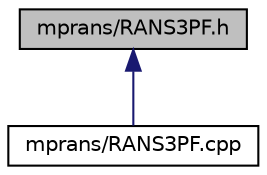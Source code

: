 digraph "mprans/RANS3PF.h"
{
 // LATEX_PDF_SIZE
  edge [fontname="Helvetica",fontsize="10",labelfontname="Helvetica",labelfontsize="10"];
  node [fontname="Helvetica",fontsize="10",shape=record];
  Node1 [label="mprans/RANS3PF.h",height=0.2,width=0.4,color="black", fillcolor="grey75", style="filled", fontcolor="black",tooltip=" "];
  Node1 -> Node2 [dir="back",color="midnightblue",fontsize="10",style="solid",fontname="Helvetica"];
  Node2 [label="mprans/RANS3PF.cpp",height=0.2,width=0.4,color="black", fillcolor="white", style="filled",URL="$d9/d75/RANS3PF_8cpp.html",tooltip=" "];
}
